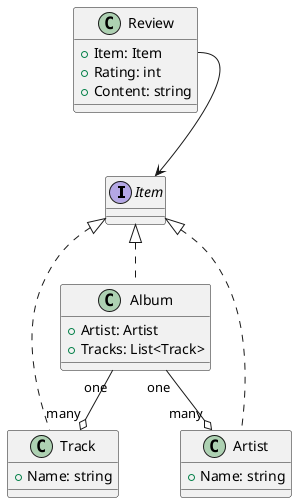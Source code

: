 @startuml

interface Item {

}

class Album implements Item {
    +Artist: Artist
    +Tracks: List<Track>
}
Album "one" --o "many" Track
Album "one" --o "many" Artist

class Artist implements Item {
    +Name: string
}

class Track implements Item {
    +Name: string
}

class Review {
    +Item: Item
    +Rating: int
    +Content: string
}
Review::Item --> Item
@enduml